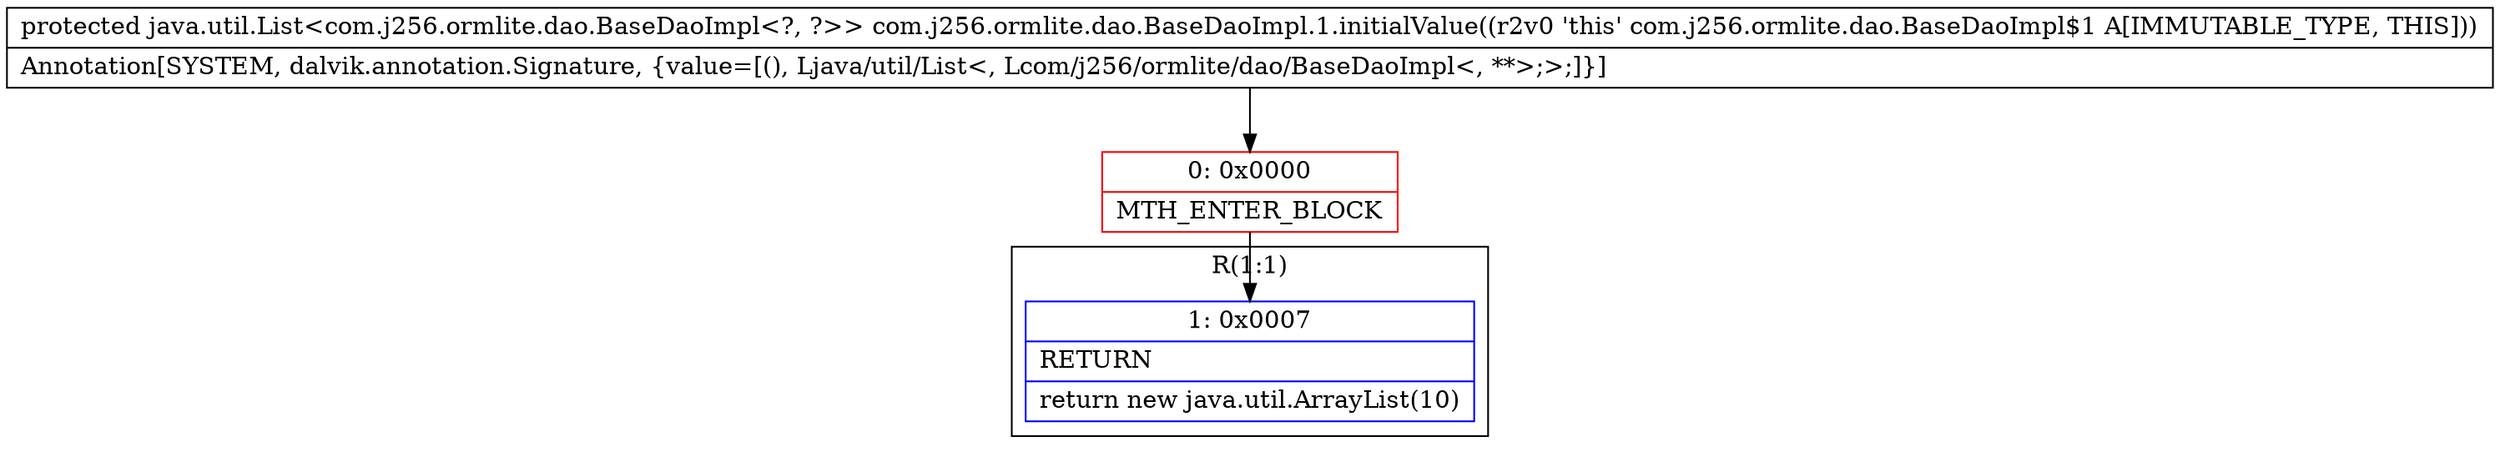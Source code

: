 digraph "CFG forcom.j256.ormlite.dao.BaseDaoImpl.1.initialValue()Ljava\/util\/List;" {
subgraph cluster_Region_808007968 {
label = "R(1:1)";
node [shape=record,color=blue];
Node_1 [shape=record,label="{1\:\ 0x0007|RETURN\l|return new java.util.ArrayList(10)\l}"];
}
Node_0 [shape=record,color=red,label="{0\:\ 0x0000|MTH_ENTER_BLOCK\l}"];
MethodNode[shape=record,label="{protected java.util.List\<com.j256.ormlite.dao.BaseDaoImpl\<?, ?\>\> com.j256.ormlite.dao.BaseDaoImpl.1.initialValue((r2v0 'this' com.j256.ormlite.dao.BaseDaoImpl$1 A[IMMUTABLE_TYPE, THIS]))  | Annotation[SYSTEM, dalvik.annotation.Signature, \{value=[(), Ljava\/util\/List\<, Lcom\/j256\/ormlite\/dao\/BaseDaoImpl\<, **\>;\>;]\}]\l}"];
MethodNode -> Node_0;
Node_0 -> Node_1;
}

